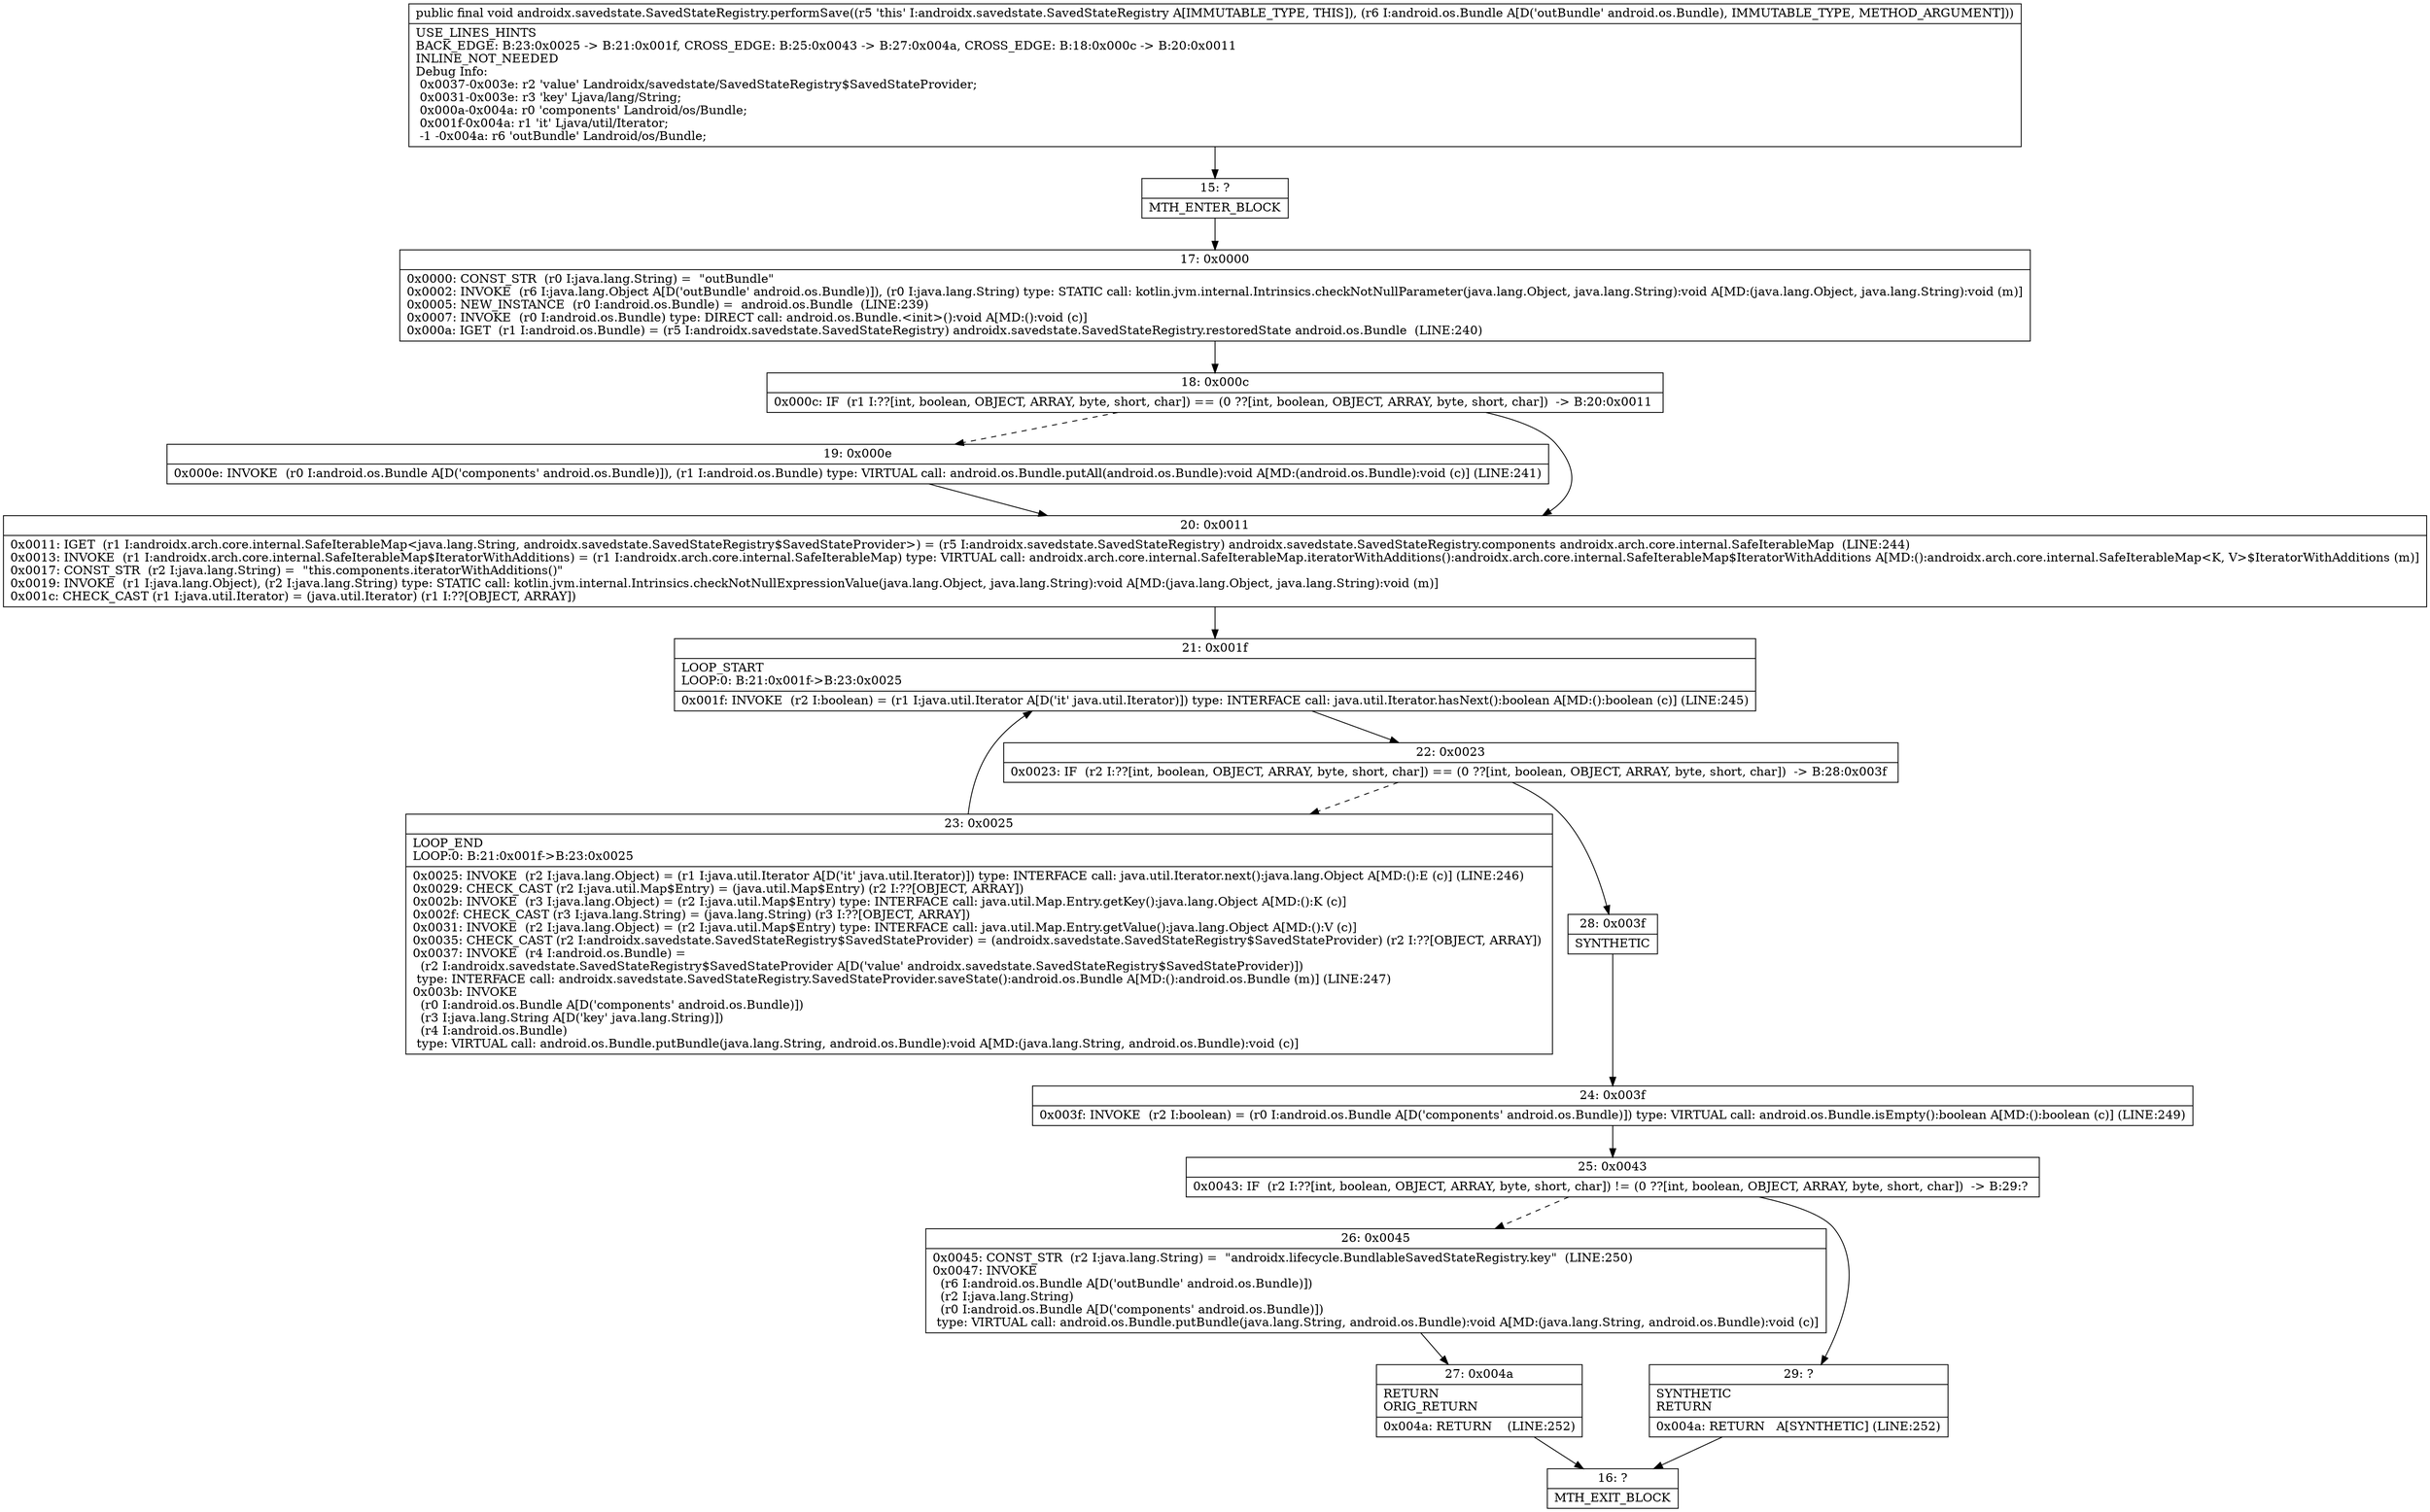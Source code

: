 digraph "CFG forandroidx.savedstate.SavedStateRegistry.performSave(Landroid\/os\/Bundle;)V" {
Node_15 [shape=record,label="{15\:\ ?|MTH_ENTER_BLOCK\l}"];
Node_17 [shape=record,label="{17\:\ 0x0000|0x0000: CONST_STR  (r0 I:java.lang.String) =  \"outBundle\" \l0x0002: INVOKE  (r6 I:java.lang.Object A[D('outBundle' android.os.Bundle)]), (r0 I:java.lang.String) type: STATIC call: kotlin.jvm.internal.Intrinsics.checkNotNullParameter(java.lang.Object, java.lang.String):void A[MD:(java.lang.Object, java.lang.String):void (m)]\l0x0005: NEW_INSTANCE  (r0 I:android.os.Bundle) =  android.os.Bundle  (LINE:239)\l0x0007: INVOKE  (r0 I:android.os.Bundle) type: DIRECT call: android.os.Bundle.\<init\>():void A[MD:():void (c)]\l0x000a: IGET  (r1 I:android.os.Bundle) = (r5 I:androidx.savedstate.SavedStateRegistry) androidx.savedstate.SavedStateRegistry.restoredState android.os.Bundle  (LINE:240)\l}"];
Node_18 [shape=record,label="{18\:\ 0x000c|0x000c: IF  (r1 I:??[int, boolean, OBJECT, ARRAY, byte, short, char]) == (0 ??[int, boolean, OBJECT, ARRAY, byte, short, char])  \-\> B:20:0x0011 \l}"];
Node_19 [shape=record,label="{19\:\ 0x000e|0x000e: INVOKE  (r0 I:android.os.Bundle A[D('components' android.os.Bundle)]), (r1 I:android.os.Bundle) type: VIRTUAL call: android.os.Bundle.putAll(android.os.Bundle):void A[MD:(android.os.Bundle):void (c)] (LINE:241)\l}"];
Node_20 [shape=record,label="{20\:\ 0x0011|0x0011: IGET  (r1 I:androidx.arch.core.internal.SafeIterableMap\<java.lang.String, androidx.savedstate.SavedStateRegistry$SavedStateProvider\>) = (r5 I:androidx.savedstate.SavedStateRegistry) androidx.savedstate.SavedStateRegistry.components androidx.arch.core.internal.SafeIterableMap  (LINE:244)\l0x0013: INVOKE  (r1 I:androidx.arch.core.internal.SafeIterableMap$IteratorWithAdditions) = (r1 I:androidx.arch.core.internal.SafeIterableMap) type: VIRTUAL call: androidx.arch.core.internal.SafeIterableMap.iteratorWithAdditions():androidx.arch.core.internal.SafeIterableMap$IteratorWithAdditions A[MD:():androidx.arch.core.internal.SafeIterableMap\<K, V\>$IteratorWithAdditions (m)]\l0x0017: CONST_STR  (r2 I:java.lang.String) =  \"this.components.iteratorWithAdditions()\" \l0x0019: INVOKE  (r1 I:java.lang.Object), (r2 I:java.lang.String) type: STATIC call: kotlin.jvm.internal.Intrinsics.checkNotNullExpressionValue(java.lang.Object, java.lang.String):void A[MD:(java.lang.Object, java.lang.String):void (m)]\l0x001c: CHECK_CAST (r1 I:java.util.Iterator) = (java.util.Iterator) (r1 I:??[OBJECT, ARRAY]) \l}"];
Node_21 [shape=record,label="{21\:\ 0x001f|LOOP_START\lLOOP:0: B:21:0x001f\-\>B:23:0x0025\l|0x001f: INVOKE  (r2 I:boolean) = (r1 I:java.util.Iterator A[D('it' java.util.Iterator)]) type: INTERFACE call: java.util.Iterator.hasNext():boolean A[MD:():boolean (c)] (LINE:245)\l}"];
Node_22 [shape=record,label="{22\:\ 0x0023|0x0023: IF  (r2 I:??[int, boolean, OBJECT, ARRAY, byte, short, char]) == (0 ??[int, boolean, OBJECT, ARRAY, byte, short, char])  \-\> B:28:0x003f \l}"];
Node_23 [shape=record,label="{23\:\ 0x0025|LOOP_END\lLOOP:0: B:21:0x001f\-\>B:23:0x0025\l|0x0025: INVOKE  (r2 I:java.lang.Object) = (r1 I:java.util.Iterator A[D('it' java.util.Iterator)]) type: INTERFACE call: java.util.Iterator.next():java.lang.Object A[MD:():E (c)] (LINE:246)\l0x0029: CHECK_CAST (r2 I:java.util.Map$Entry) = (java.util.Map$Entry) (r2 I:??[OBJECT, ARRAY]) \l0x002b: INVOKE  (r3 I:java.lang.Object) = (r2 I:java.util.Map$Entry) type: INTERFACE call: java.util.Map.Entry.getKey():java.lang.Object A[MD:():K (c)]\l0x002f: CHECK_CAST (r3 I:java.lang.String) = (java.lang.String) (r3 I:??[OBJECT, ARRAY]) \l0x0031: INVOKE  (r2 I:java.lang.Object) = (r2 I:java.util.Map$Entry) type: INTERFACE call: java.util.Map.Entry.getValue():java.lang.Object A[MD:():V (c)]\l0x0035: CHECK_CAST (r2 I:androidx.savedstate.SavedStateRegistry$SavedStateProvider) = (androidx.savedstate.SavedStateRegistry$SavedStateProvider) (r2 I:??[OBJECT, ARRAY]) \l0x0037: INVOKE  (r4 I:android.os.Bundle) = \l  (r2 I:androidx.savedstate.SavedStateRegistry$SavedStateProvider A[D('value' androidx.savedstate.SavedStateRegistry$SavedStateProvider)])\l type: INTERFACE call: androidx.savedstate.SavedStateRegistry.SavedStateProvider.saveState():android.os.Bundle A[MD:():android.os.Bundle (m)] (LINE:247)\l0x003b: INVOKE  \l  (r0 I:android.os.Bundle A[D('components' android.os.Bundle)])\l  (r3 I:java.lang.String A[D('key' java.lang.String)])\l  (r4 I:android.os.Bundle)\l type: VIRTUAL call: android.os.Bundle.putBundle(java.lang.String, android.os.Bundle):void A[MD:(java.lang.String, android.os.Bundle):void (c)]\l}"];
Node_28 [shape=record,label="{28\:\ 0x003f|SYNTHETIC\l}"];
Node_24 [shape=record,label="{24\:\ 0x003f|0x003f: INVOKE  (r2 I:boolean) = (r0 I:android.os.Bundle A[D('components' android.os.Bundle)]) type: VIRTUAL call: android.os.Bundle.isEmpty():boolean A[MD:():boolean (c)] (LINE:249)\l}"];
Node_25 [shape=record,label="{25\:\ 0x0043|0x0043: IF  (r2 I:??[int, boolean, OBJECT, ARRAY, byte, short, char]) != (0 ??[int, boolean, OBJECT, ARRAY, byte, short, char])  \-\> B:29:? \l}"];
Node_26 [shape=record,label="{26\:\ 0x0045|0x0045: CONST_STR  (r2 I:java.lang.String) =  \"androidx.lifecycle.BundlableSavedStateRegistry.key\"  (LINE:250)\l0x0047: INVOKE  \l  (r6 I:android.os.Bundle A[D('outBundle' android.os.Bundle)])\l  (r2 I:java.lang.String)\l  (r0 I:android.os.Bundle A[D('components' android.os.Bundle)])\l type: VIRTUAL call: android.os.Bundle.putBundle(java.lang.String, android.os.Bundle):void A[MD:(java.lang.String, android.os.Bundle):void (c)]\l}"];
Node_27 [shape=record,label="{27\:\ 0x004a|RETURN\lORIG_RETURN\l|0x004a: RETURN    (LINE:252)\l}"];
Node_16 [shape=record,label="{16\:\ ?|MTH_EXIT_BLOCK\l}"];
Node_29 [shape=record,label="{29\:\ ?|SYNTHETIC\lRETURN\l|0x004a: RETURN   A[SYNTHETIC] (LINE:252)\l}"];
MethodNode[shape=record,label="{public final void androidx.savedstate.SavedStateRegistry.performSave((r5 'this' I:androidx.savedstate.SavedStateRegistry A[IMMUTABLE_TYPE, THIS]), (r6 I:android.os.Bundle A[D('outBundle' android.os.Bundle), IMMUTABLE_TYPE, METHOD_ARGUMENT]))  | USE_LINES_HINTS\lBACK_EDGE: B:23:0x0025 \-\> B:21:0x001f, CROSS_EDGE: B:25:0x0043 \-\> B:27:0x004a, CROSS_EDGE: B:18:0x000c \-\> B:20:0x0011\lINLINE_NOT_NEEDED\lDebug Info:\l  0x0037\-0x003e: r2 'value' Landroidx\/savedstate\/SavedStateRegistry$SavedStateProvider;\l  0x0031\-0x003e: r3 'key' Ljava\/lang\/String;\l  0x000a\-0x004a: r0 'components' Landroid\/os\/Bundle;\l  0x001f\-0x004a: r1 'it' Ljava\/util\/Iterator;\l  \-1 \-0x004a: r6 'outBundle' Landroid\/os\/Bundle;\l}"];
MethodNode -> Node_15;Node_15 -> Node_17;
Node_17 -> Node_18;
Node_18 -> Node_19[style=dashed];
Node_18 -> Node_20;
Node_19 -> Node_20;
Node_20 -> Node_21;
Node_21 -> Node_22;
Node_22 -> Node_23[style=dashed];
Node_22 -> Node_28;
Node_23 -> Node_21;
Node_28 -> Node_24;
Node_24 -> Node_25;
Node_25 -> Node_26[style=dashed];
Node_25 -> Node_29;
Node_26 -> Node_27;
Node_27 -> Node_16;
Node_29 -> Node_16;
}

